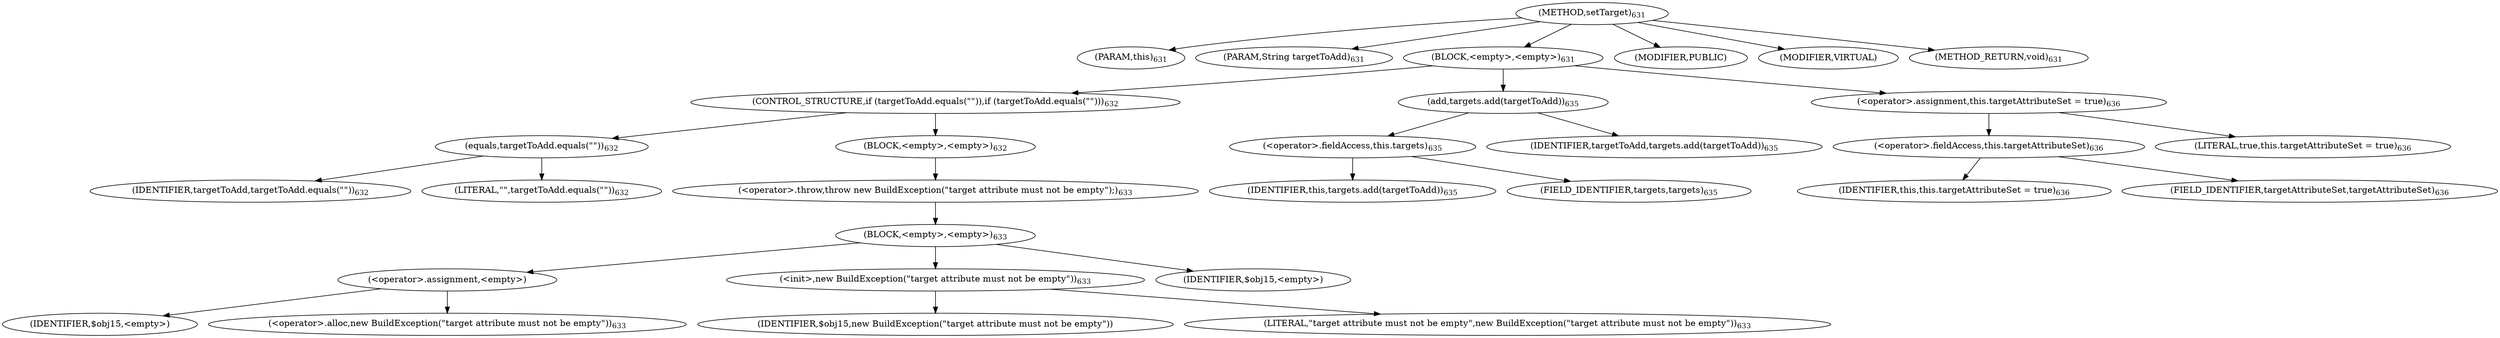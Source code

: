 digraph "setTarget" {  
"1565" [label = <(METHOD,setTarget)<SUB>631</SUB>> ]
"1566" [label = <(PARAM,this)<SUB>631</SUB>> ]
"1567" [label = <(PARAM,String targetToAdd)<SUB>631</SUB>> ]
"1568" [label = <(BLOCK,&lt;empty&gt;,&lt;empty&gt;)<SUB>631</SUB>> ]
"1569" [label = <(CONTROL_STRUCTURE,if (targetToAdd.equals(&quot;&quot;)),if (targetToAdd.equals(&quot;&quot;)))<SUB>632</SUB>> ]
"1570" [label = <(equals,targetToAdd.equals(&quot;&quot;))<SUB>632</SUB>> ]
"1571" [label = <(IDENTIFIER,targetToAdd,targetToAdd.equals(&quot;&quot;))<SUB>632</SUB>> ]
"1572" [label = <(LITERAL,&quot;&quot;,targetToAdd.equals(&quot;&quot;))<SUB>632</SUB>> ]
"1573" [label = <(BLOCK,&lt;empty&gt;,&lt;empty&gt;)<SUB>632</SUB>> ]
"1574" [label = <(&lt;operator&gt;.throw,throw new BuildException(&quot;target attribute must not be empty&quot;);)<SUB>633</SUB>> ]
"1575" [label = <(BLOCK,&lt;empty&gt;,&lt;empty&gt;)<SUB>633</SUB>> ]
"1576" [label = <(&lt;operator&gt;.assignment,&lt;empty&gt;)> ]
"1577" [label = <(IDENTIFIER,$obj15,&lt;empty&gt;)> ]
"1578" [label = <(&lt;operator&gt;.alloc,new BuildException(&quot;target attribute must not be empty&quot;))<SUB>633</SUB>> ]
"1579" [label = <(&lt;init&gt;,new BuildException(&quot;target attribute must not be empty&quot;))<SUB>633</SUB>> ]
"1580" [label = <(IDENTIFIER,$obj15,new BuildException(&quot;target attribute must not be empty&quot;))> ]
"1581" [label = <(LITERAL,&quot;target attribute must not be empty&quot;,new BuildException(&quot;target attribute must not be empty&quot;))<SUB>633</SUB>> ]
"1582" [label = <(IDENTIFIER,$obj15,&lt;empty&gt;)> ]
"1583" [label = <(add,targets.add(targetToAdd))<SUB>635</SUB>> ]
"1584" [label = <(&lt;operator&gt;.fieldAccess,this.targets)<SUB>635</SUB>> ]
"1585" [label = <(IDENTIFIER,this,targets.add(targetToAdd))<SUB>635</SUB>> ]
"1586" [label = <(FIELD_IDENTIFIER,targets,targets)<SUB>635</SUB>> ]
"1587" [label = <(IDENTIFIER,targetToAdd,targets.add(targetToAdd))<SUB>635</SUB>> ]
"1588" [label = <(&lt;operator&gt;.assignment,this.targetAttributeSet = true)<SUB>636</SUB>> ]
"1589" [label = <(&lt;operator&gt;.fieldAccess,this.targetAttributeSet)<SUB>636</SUB>> ]
"1590" [label = <(IDENTIFIER,this,this.targetAttributeSet = true)<SUB>636</SUB>> ]
"1591" [label = <(FIELD_IDENTIFIER,targetAttributeSet,targetAttributeSet)<SUB>636</SUB>> ]
"1592" [label = <(LITERAL,true,this.targetAttributeSet = true)<SUB>636</SUB>> ]
"1593" [label = <(MODIFIER,PUBLIC)> ]
"1594" [label = <(MODIFIER,VIRTUAL)> ]
"1595" [label = <(METHOD_RETURN,void)<SUB>631</SUB>> ]
  "1565" -> "1566" 
  "1565" -> "1567" 
  "1565" -> "1568" 
  "1565" -> "1593" 
  "1565" -> "1594" 
  "1565" -> "1595" 
  "1568" -> "1569" 
  "1568" -> "1583" 
  "1568" -> "1588" 
  "1569" -> "1570" 
  "1569" -> "1573" 
  "1570" -> "1571" 
  "1570" -> "1572" 
  "1573" -> "1574" 
  "1574" -> "1575" 
  "1575" -> "1576" 
  "1575" -> "1579" 
  "1575" -> "1582" 
  "1576" -> "1577" 
  "1576" -> "1578" 
  "1579" -> "1580" 
  "1579" -> "1581" 
  "1583" -> "1584" 
  "1583" -> "1587" 
  "1584" -> "1585" 
  "1584" -> "1586" 
  "1588" -> "1589" 
  "1588" -> "1592" 
  "1589" -> "1590" 
  "1589" -> "1591" 
}
